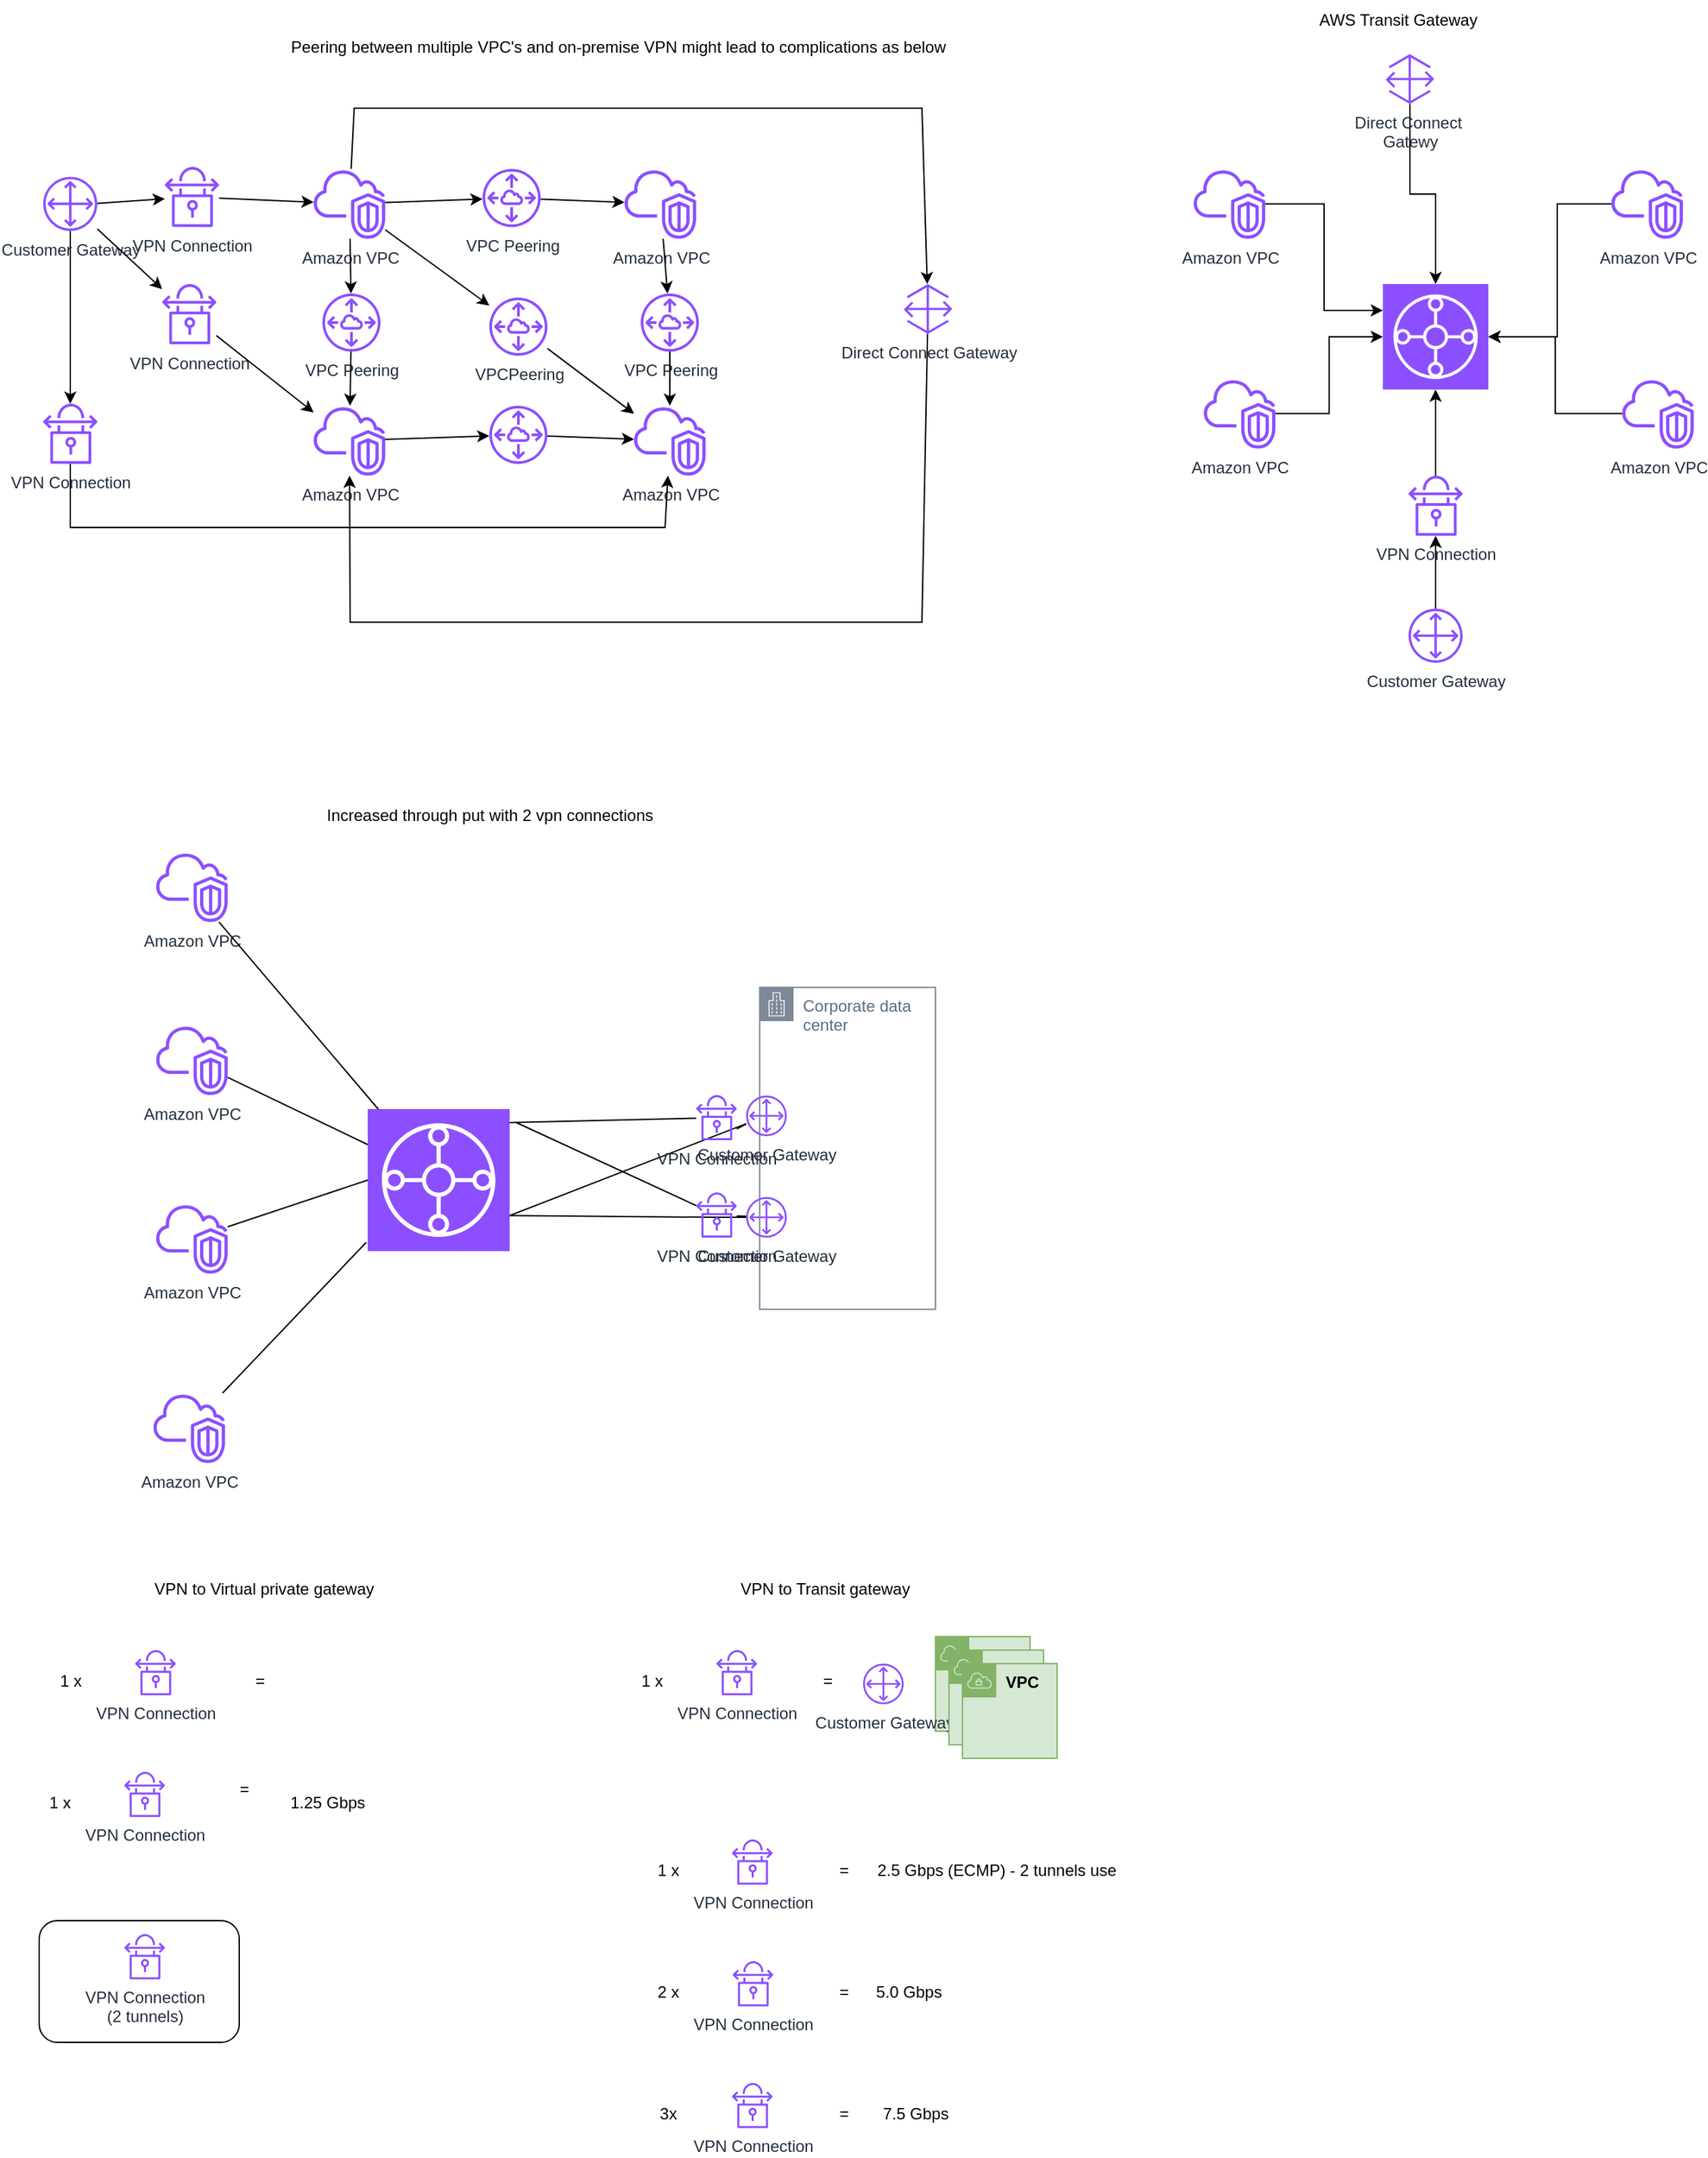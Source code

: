 <mxfile version="24.8.3">
  <diagram name="Page-1" id="_Bc4aUiWKUxn4jvhNkaS">
    <mxGraphModel dx="830" dy="-600" grid="1" gridSize="10" guides="1" tooltips="1" connect="1" arrows="1" fold="1" page="1" pageScale="1" pageWidth="850" pageHeight="1100" math="0" shadow="0">
      <root>
        <mxCell id="0" />
        <mxCell id="1" parent="0" />
        <mxCell id="IFTInrkQbc1uJJ71i_6O-167" value="AWS Transit Gateway" style="text;html=1;align=center;verticalAlign=middle;resizable=0;points=[];autosize=1;strokeColor=none;fillColor=none;" vertex="1" parent="1">
          <mxGeometry x="1012" y="1940" width="140" height="30" as="geometry" />
        </mxCell>
        <mxCell id="IFTInrkQbc1uJJ71i_6O-168" value="VPN Connection" style="sketch=0;outlineConnect=0;fontColor=#232F3E;gradientColor=none;fillColor=#8C4FFF;strokeColor=none;dashed=0;verticalLabelPosition=bottom;verticalAlign=top;align=center;html=1;fontSize=12;fontStyle=0;aspect=fixed;pointerEvents=1;shape=mxgraph.aws4.vpn_connection;" vertex="1" parent="1">
          <mxGeometry x="168" y="2150" width="40" height="44.57" as="geometry" />
        </mxCell>
        <mxCell id="IFTInrkQbc1uJJ71i_6O-169" value="Customer Gateway" style="sketch=0;outlineConnect=0;fontColor=#232F3E;gradientColor=none;fillColor=#8C4FFF;strokeColor=none;dashed=0;verticalLabelPosition=bottom;verticalAlign=top;align=center;html=1;fontSize=12;fontStyle=0;aspect=fixed;pointerEvents=1;shape=mxgraph.aws4.customer_gateway;" vertex="1" parent="1">
          <mxGeometry x="80" y="2070.69" width="40" height="40" as="geometry" />
        </mxCell>
        <mxCell id="IFTInrkQbc1uJJ71i_6O-170" value="VPCPeering" style="sketch=0;outlineConnect=0;fontColor=#232F3E;gradientColor=none;fillColor=#8C4FFF;strokeColor=none;dashed=0;verticalLabelPosition=bottom;verticalAlign=top;align=center;html=1;fontSize=12;fontStyle=0;aspect=fixed;pointerEvents=1;shape=mxgraph.aws4.peering;" vertex="1" parent="1">
          <mxGeometry x="410" y="2160" width="43" height="43" as="geometry" />
        </mxCell>
        <mxCell id="IFTInrkQbc1uJJ71i_6O-171" value="Direct Connect Gateway&lt;div&gt;&lt;br&gt;&lt;/div&gt;" style="sketch=0;outlineConnect=0;fontColor=#232F3E;gradientColor=none;fillColor=#8C4FFF;strokeColor=none;dashed=0;verticalLabelPosition=bottom;verticalAlign=top;align=center;html=1;fontSize=12;fontStyle=0;aspect=fixed;pointerEvents=1;shape=mxgraph.aws4.gateway;" vertex="1" parent="1">
          <mxGeometry x="716.5" y="2150" width="36" height="36.95" as="geometry" />
        </mxCell>
        <mxCell id="IFTInrkQbc1uJJ71i_6O-172" value="Amazon VPC" style="sketch=0;outlineConnect=0;fontColor=#232F3E;gradientColor=none;fillColor=#8C4FFF;strokeColor=none;dashed=0;verticalLabelPosition=bottom;verticalAlign=top;align=center;html=1;fontSize=12;fontStyle=0;aspect=fixed;pointerEvents=1;shape=mxgraph.aws4.vpc_virtual_private_cloud_vpc;" vertex="1" parent="1">
          <mxGeometry x="280" y="2064.87" width="53" height="51.64" as="geometry" />
        </mxCell>
        <mxCell id="IFTInrkQbc1uJJ71i_6O-173" value="Amazon VPC" style="sketch=0;outlineConnect=0;fontColor=#232F3E;gradientColor=none;fillColor=#8C4FFF;strokeColor=none;dashed=0;verticalLabelPosition=bottom;verticalAlign=top;align=center;html=1;fontSize=12;fontStyle=0;aspect=fixed;pointerEvents=1;shape=mxgraph.aws4.vpc_virtual_private_cloud_vpc;" vertex="1" parent="1">
          <mxGeometry x="510" y="2064.87" width="53" height="51.64" as="geometry" />
        </mxCell>
        <mxCell id="IFTInrkQbc1uJJ71i_6O-174" value="Amazon VPC" style="sketch=0;outlineConnect=0;fontColor=#232F3E;gradientColor=none;fillColor=#8C4FFF;strokeColor=none;dashed=0;verticalLabelPosition=bottom;verticalAlign=top;align=center;html=1;fontSize=12;fontStyle=0;aspect=fixed;pointerEvents=1;shape=mxgraph.aws4.vpc_virtual_private_cloud_vpc;" vertex="1" parent="1">
          <mxGeometry x="280" y="2240" width="53" height="51.64" as="geometry" />
        </mxCell>
        <mxCell id="IFTInrkQbc1uJJ71i_6O-175" value="Amazon VPC" style="sketch=0;outlineConnect=0;fontColor=#232F3E;gradientColor=none;fillColor=#8C4FFF;strokeColor=none;dashed=0;verticalLabelPosition=bottom;verticalAlign=top;align=center;html=1;fontSize=12;fontStyle=0;aspect=fixed;pointerEvents=1;shape=mxgraph.aws4.vpc_virtual_private_cloud_vpc;" vertex="1" parent="1">
          <mxGeometry x="517" y="2240" width="53" height="51.64" as="geometry" />
        </mxCell>
        <mxCell id="IFTInrkQbc1uJJ71i_6O-176" value="VPC Peering" style="sketch=0;outlineConnect=0;fontColor=#232F3E;gradientColor=none;fillColor=#8C4FFF;strokeColor=none;dashed=0;verticalLabelPosition=bottom;verticalAlign=top;align=center;html=1;fontSize=12;fontStyle=0;aspect=fixed;pointerEvents=1;shape=mxgraph.aws4.peering;" vertex="1" parent="1">
          <mxGeometry x="286.5" y="2157" width="43" height="43" as="geometry" />
        </mxCell>
        <mxCell id="IFTInrkQbc1uJJ71i_6O-177" value="VPC Peering" style="sketch=0;outlineConnect=0;fontColor=#232F3E;gradientColor=none;fillColor=#8C4FFF;strokeColor=none;dashed=0;verticalLabelPosition=bottom;verticalAlign=top;align=center;html=1;fontSize=12;fontStyle=0;aspect=fixed;pointerEvents=1;shape=mxgraph.aws4.peering;" vertex="1" parent="1">
          <mxGeometry x="405" y="2064.87" width="43" height="43" as="geometry" />
        </mxCell>
        <mxCell id="IFTInrkQbc1uJJ71i_6O-178" value="VPC Peering" style="sketch=0;outlineConnect=0;fontColor=#232F3E;gradientColor=none;fillColor=#8C4FFF;strokeColor=none;dashed=0;verticalLabelPosition=bottom;verticalAlign=top;align=center;html=1;fontSize=12;fontStyle=0;aspect=fixed;pointerEvents=1;shape=mxgraph.aws4.peering;" vertex="1" parent="1">
          <mxGeometry x="522" y="2157" width="43" height="43" as="geometry" />
        </mxCell>
        <mxCell id="IFTInrkQbc1uJJ71i_6O-179" value="" style="sketch=0;outlineConnect=0;fontColor=#232F3E;gradientColor=none;fillColor=#8C4FFF;strokeColor=none;dashed=0;verticalLabelPosition=bottom;verticalAlign=top;align=center;html=1;fontSize=12;fontStyle=0;aspect=fixed;pointerEvents=1;shape=mxgraph.aws4.peering;" vertex="1" parent="1">
          <mxGeometry x="410" y="2240" width="43" height="43" as="geometry" />
        </mxCell>
        <mxCell id="IFTInrkQbc1uJJ71i_6O-180" value="VPN Connection" style="sketch=0;outlineConnect=0;fontColor=#232F3E;gradientColor=none;fillColor=#8C4FFF;strokeColor=none;dashed=0;verticalLabelPosition=bottom;verticalAlign=top;align=center;html=1;fontSize=12;fontStyle=0;aspect=fixed;pointerEvents=1;shape=mxgraph.aws4.vpn_connection;" vertex="1" parent="1">
          <mxGeometry x="80" y="2238.43" width="40" height="44.57" as="geometry" />
        </mxCell>
        <mxCell id="IFTInrkQbc1uJJ71i_6O-181" value="" style="endArrow=classic;html=1;rounded=0;" edge="1" parent="1" source="IFTInrkQbc1uJJ71i_6O-172" target="IFTInrkQbc1uJJ71i_6O-171">
          <mxGeometry width="50" height="50" relative="1" as="geometry">
            <mxPoint x="280" y="2010" as="sourcePoint" />
            <mxPoint x="380" y="2010" as="targetPoint" />
            <Array as="points">
              <mxPoint x="310" y="2020" />
              <mxPoint x="730" y="2020" />
            </Array>
          </mxGeometry>
        </mxCell>
        <mxCell id="IFTInrkQbc1uJJ71i_6O-182" value="" style="endArrow=classic;html=1;rounded=0;" edge="1" parent="1" source="IFTInrkQbc1uJJ71i_6O-177" target="IFTInrkQbc1uJJ71i_6O-173">
          <mxGeometry width="50" height="50" relative="1" as="geometry">
            <mxPoint x="290" y="2020" as="sourcePoint" />
            <mxPoint x="390" y="2020" as="targetPoint" />
          </mxGeometry>
        </mxCell>
        <mxCell id="IFTInrkQbc1uJJ71i_6O-183" value="" style="endArrow=classic;html=1;rounded=0;strokeColor=default;" edge="1" parent="1" source="IFTInrkQbc1uJJ71i_6O-172" target="IFTInrkQbc1uJJ71i_6O-177">
          <mxGeometry width="50" height="50" relative="1" as="geometry">
            <mxPoint x="300" y="2030" as="sourcePoint" />
            <mxPoint x="400" y="2030" as="targetPoint" />
          </mxGeometry>
        </mxCell>
        <mxCell id="IFTInrkQbc1uJJ71i_6O-184" value="" style="endArrow=classic;html=1;rounded=0;" edge="1" parent="1" source="IFTInrkQbc1uJJ71i_6O-172" target="IFTInrkQbc1uJJ71i_6O-170">
          <mxGeometry width="50" height="50" relative="1" as="geometry">
            <mxPoint x="310" y="2040" as="sourcePoint" />
            <mxPoint x="410" y="2040" as="targetPoint" />
          </mxGeometry>
        </mxCell>
        <mxCell id="IFTInrkQbc1uJJ71i_6O-186" value="" style="endArrow=classic;html=1;rounded=0;" edge="1" parent="1" source="IFTInrkQbc1uJJ71i_6O-170" target="IFTInrkQbc1uJJ71i_6O-175">
          <mxGeometry width="50" height="50" relative="1" as="geometry">
            <mxPoint x="320" y="2050" as="sourcePoint" />
            <mxPoint x="420" y="2050" as="targetPoint" />
          </mxGeometry>
        </mxCell>
        <mxCell id="IFTInrkQbc1uJJ71i_6O-187" value="" style="endArrow=classic;html=1;rounded=0;" edge="1" parent="1" source="IFTInrkQbc1uJJ71i_6O-173" target="IFTInrkQbc1uJJ71i_6O-178">
          <mxGeometry width="50" height="50" relative="1" as="geometry">
            <mxPoint x="330" y="2060" as="sourcePoint" />
            <mxPoint x="430" y="2060" as="targetPoint" />
          </mxGeometry>
        </mxCell>
        <mxCell id="IFTInrkQbc1uJJ71i_6O-188" value="" style="endArrow=classic;html=1;rounded=0;" edge="1" parent="1" source="IFTInrkQbc1uJJ71i_6O-178" target="IFTInrkQbc1uJJ71i_6O-175">
          <mxGeometry width="50" height="50" relative="1" as="geometry">
            <mxPoint x="340" y="2070" as="sourcePoint" />
            <mxPoint x="440" y="2070" as="targetPoint" />
          </mxGeometry>
        </mxCell>
        <mxCell id="IFTInrkQbc1uJJ71i_6O-189" value="" style="endArrow=classic;html=1;rounded=0;" edge="1" parent="1" source="IFTInrkQbc1uJJ71i_6O-172" target="IFTInrkQbc1uJJ71i_6O-176">
          <mxGeometry width="50" height="50" relative="1" as="geometry">
            <mxPoint x="350" y="2080" as="sourcePoint" />
            <mxPoint x="450" y="2080" as="targetPoint" />
          </mxGeometry>
        </mxCell>
        <mxCell id="IFTInrkQbc1uJJ71i_6O-190" value="" style="endArrow=classic;html=1;rounded=0;" edge="1" parent="1" source="IFTInrkQbc1uJJ71i_6O-176" target="IFTInrkQbc1uJJ71i_6O-174">
          <mxGeometry width="50" height="50" relative="1" as="geometry">
            <mxPoint x="360" y="2090" as="sourcePoint" />
            <mxPoint x="460" y="2090" as="targetPoint" />
          </mxGeometry>
        </mxCell>
        <mxCell id="IFTInrkQbc1uJJ71i_6O-192" value="" style="endArrow=classic;html=1;rounded=0;" edge="1" parent="1" source="IFTInrkQbc1uJJ71i_6O-179" target="IFTInrkQbc1uJJ71i_6O-175">
          <mxGeometry width="50" height="50" relative="1" as="geometry">
            <mxPoint x="370" y="2100" as="sourcePoint" />
            <mxPoint x="470" y="2100" as="targetPoint" />
          </mxGeometry>
        </mxCell>
        <mxCell id="IFTInrkQbc1uJJ71i_6O-193" value="" style="endArrow=classic;html=1;rounded=0;" edge="1" parent="1" source="IFTInrkQbc1uJJ71i_6O-174" target="IFTInrkQbc1uJJ71i_6O-179">
          <mxGeometry width="50" height="50" relative="1" as="geometry">
            <mxPoint x="380" y="2110" as="sourcePoint" />
            <mxPoint x="480" y="2110" as="targetPoint" />
          </mxGeometry>
        </mxCell>
        <mxCell id="IFTInrkQbc1uJJ71i_6O-195" value="" style="endArrow=classic;html=1;rounded=0;" edge="1" parent="1" source="IFTInrkQbc1uJJ71i_6O-196" target="IFTInrkQbc1uJJ71i_6O-172">
          <mxGeometry width="50" height="50" relative="1" as="geometry">
            <mxPoint x="120" y="2090.35" as="sourcePoint" />
            <mxPoint x="220" y="2090.35" as="targetPoint" />
          </mxGeometry>
        </mxCell>
        <mxCell id="IFTInrkQbc1uJJ71i_6O-197" value="" style="endArrow=classic;html=1;rounded=0;" edge="1" parent="1" target="IFTInrkQbc1uJJ71i_6O-196">
          <mxGeometry width="50" height="50" relative="1" as="geometry">
            <mxPoint x="120" y="2090.35" as="sourcePoint" />
            <mxPoint x="220" y="2090.35" as="targetPoint" />
          </mxGeometry>
        </mxCell>
        <mxCell id="IFTInrkQbc1uJJ71i_6O-196" value="VPN Connection" style="sketch=0;outlineConnect=0;fontColor=#232F3E;gradientColor=none;fillColor=#8C4FFF;strokeColor=none;dashed=0;verticalLabelPosition=bottom;verticalAlign=top;align=center;html=1;fontSize=12;fontStyle=0;aspect=fixed;pointerEvents=1;shape=mxgraph.aws4.vpn_connection;" vertex="1" parent="1">
          <mxGeometry x="170" y="2063.3" width="40" height="44.57" as="geometry" />
        </mxCell>
        <mxCell id="IFTInrkQbc1uJJ71i_6O-199" value="" style="endArrow=classic;html=1;rounded=0;" edge="1" parent="1" source="IFTInrkQbc1uJJ71i_6O-168" target="IFTInrkQbc1uJJ71i_6O-174">
          <mxGeometry width="50" height="50" relative="1" as="geometry">
            <mxPoint x="290" y="2020" as="sourcePoint" />
            <mxPoint x="390" y="2020" as="targetPoint" />
          </mxGeometry>
        </mxCell>
        <mxCell id="IFTInrkQbc1uJJ71i_6O-200" value="" style="endArrow=classic;html=1;rounded=0;" edge="1" parent="1" source="IFTInrkQbc1uJJ71i_6O-169" target="IFTInrkQbc1uJJ71i_6O-168">
          <mxGeometry width="50" height="50" relative="1" as="geometry">
            <mxPoint x="130" y="2120" as="sourcePoint" />
            <mxPoint x="400" y="2030" as="targetPoint" />
          </mxGeometry>
        </mxCell>
        <mxCell id="IFTInrkQbc1uJJ71i_6O-201" value="" style="endArrow=classic;html=1;rounded=0;" edge="1" parent="1" source="IFTInrkQbc1uJJ71i_6O-169" target="IFTInrkQbc1uJJ71i_6O-180">
          <mxGeometry width="50" height="50" relative="1" as="geometry">
            <mxPoint x="310" y="2040" as="sourcePoint" />
            <mxPoint x="410" y="2040" as="targetPoint" />
          </mxGeometry>
        </mxCell>
        <mxCell id="IFTInrkQbc1uJJ71i_6O-202" value="" style="endArrow=classic;html=1;rounded=0;" edge="1" parent="1" source="IFTInrkQbc1uJJ71i_6O-180" target="IFTInrkQbc1uJJ71i_6O-175">
          <mxGeometry width="50" height="50" relative="1" as="geometry">
            <mxPoint x="320" y="2050" as="sourcePoint" />
            <mxPoint x="530" y="2320" as="targetPoint" />
            <Array as="points">
              <mxPoint x="100" y="2330" />
              <mxPoint x="540" y="2330" />
            </Array>
          </mxGeometry>
        </mxCell>
        <mxCell id="IFTInrkQbc1uJJ71i_6O-203" value="" style="endArrow=classic;html=1;rounded=0;" edge="1" parent="1" source="IFTInrkQbc1uJJ71i_6O-171" target="IFTInrkQbc1uJJ71i_6O-174">
          <mxGeometry width="50" height="50" relative="1" as="geometry">
            <mxPoint x="750" y="2360" as="sourcePoint" />
            <mxPoint x="744" y="2160" as="targetPoint" />
            <Array as="points">
              <mxPoint x="730" y="2400" />
              <mxPoint x="307" y="2400" />
            </Array>
          </mxGeometry>
        </mxCell>
        <mxCell id="IFTInrkQbc1uJJ71i_6O-204" value="Peering between multiple VPC&#39;s and on-premise VPN might lead to complications as below" style="text;html=1;align=center;verticalAlign=middle;resizable=0;points=[];autosize=1;strokeColor=none;fillColor=none;" vertex="1" parent="1">
          <mxGeometry x="250" y="1960" width="510" height="30" as="geometry" />
        </mxCell>
        <mxCell id="IFTInrkQbc1uJJ71i_6O-205" value="Amazon VPC" style="sketch=0;outlineConnect=0;fontColor=#232F3E;gradientColor=none;fillColor=#8C4FFF;strokeColor=none;dashed=0;verticalLabelPosition=bottom;verticalAlign=top;align=center;html=1;fontSize=12;fontStyle=0;aspect=fixed;pointerEvents=1;shape=mxgraph.aws4.vpc_virtual_private_cloud_vpc;" vertex="1" parent="1">
          <mxGeometry x="931" y="2064.87" width="53" height="51.64" as="geometry" />
        </mxCell>
        <mxCell id="IFTInrkQbc1uJJ71i_6O-218" style="edgeStyle=orthogonalEdgeStyle;rounded=0;orthogonalLoop=1;jettySize=auto;html=1;" edge="1" parent="1" source="IFTInrkQbc1uJJ71i_6O-206" target="IFTInrkQbc1uJJ71i_6O-211">
          <mxGeometry relative="1" as="geometry" />
        </mxCell>
        <mxCell id="IFTInrkQbc1uJJ71i_6O-206" value="Amazon VPC" style="sketch=0;outlineConnect=0;fontColor=#232F3E;gradientColor=none;fillColor=#8C4FFF;strokeColor=none;dashed=0;verticalLabelPosition=bottom;verticalAlign=top;align=center;html=1;fontSize=12;fontStyle=0;aspect=fixed;pointerEvents=1;shape=mxgraph.aws4.vpc_virtual_private_cloud_vpc;" vertex="1" parent="1">
          <mxGeometry x="938.5" y="2220" width="53" height="51.64" as="geometry" />
        </mxCell>
        <mxCell id="IFTInrkQbc1uJJ71i_6O-207" value="Amazon VPC" style="sketch=0;outlineConnect=0;fontColor=#232F3E;gradientColor=none;fillColor=#8C4FFF;strokeColor=none;dashed=0;verticalLabelPosition=bottom;verticalAlign=top;align=center;html=1;fontSize=12;fontStyle=0;aspect=fixed;pointerEvents=1;shape=mxgraph.aws4.vpc_virtual_private_cloud_vpc;" vertex="1" parent="1">
          <mxGeometry x="1240" y="2064.87" width="53" height="51.64" as="geometry" />
        </mxCell>
        <mxCell id="IFTInrkQbc1uJJ71i_6O-220" style="edgeStyle=orthogonalEdgeStyle;rounded=0;orthogonalLoop=1;jettySize=auto;html=1;" edge="1" parent="1" source="IFTInrkQbc1uJJ71i_6O-208" target="IFTInrkQbc1uJJ71i_6O-211">
          <mxGeometry relative="1" as="geometry" />
        </mxCell>
        <mxCell id="IFTInrkQbc1uJJ71i_6O-208" value="Amazon VPC" style="sketch=0;outlineConnect=0;fontColor=#232F3E;gradientColor=none;fillColor=#8C4FFF;strokeColor=none;dashed=0;verticalLabelPosition=bottom;verticalAlign=top;align=center;html=1;fontSize=12;fontStyle=0;aspect=fixed;pointerEvents=1;shape=mxgraph.aws4.vpc_virtual_private_cloud_vpc;" vertex="1" parent="1">
          <mxGeometry x="1248" y="2220" width="53" height="51.64" as="geometry" />
        </mxCell>
        <mxCell id="IFTInrkQbc1uJJ71i_6O-212" style="edgeStyle=orthogonalEdgeStyle;rounded=0;orthogonalLoop=1;jettySize=auto;html=1;" edge="1" parent="1" source="IFTInrkQbc1uJJ71i_6O-209" target="IFTInrkQbc1uJJ71i_6O-210">
          <mxGeometry relative="1" as="geometry" />
        </mxCell>
        <mxCell id="IFTInrkQbc1uJJ71i_6O-209" value="Customer Gateway" style="sketch=0;outlineConnect=0;fontColor=#232F3E;gradientColor=none;fillColor=#8C4FFF;strokeColor=none;dashed=0;verticalLabelPosition=bottom;verticalAlign=top;align=center;html=1;fontSize=12;fontStyle=0;aspect=fixed;pointerEvents=1;shape=mxgraph.aws4.customer_gateway;" vertex="1" parent="1">
          <mxGeometry x="1090" y="2390" width="40" height="40" as="geometry" />
        </mxCell>
        <mxCell id="IFTInrkQbc1uJJ71i_6O-210" value="VPN Connection" style="sketch=0;outlineConnect=0;fontColor=#232F3E;gradientColor=none;fillColor=#8C4FFF;strokeColor=none;dashed=0;verticalLabelPosition=bottom;verticalAlign=top;align=center;html=1;fontSize=12;fontStyle=0;aspect=fixed;pointerEvents=1;shape=mxgraph.aws4.vpn_connection;" vertex="1" parent="1">
          <mxGeometry x="1090" y="2291.64" width="40" height="44.57" as="geometry" />
        </mxCell>
        <mxCell id="IFTInrkQbc1uJJ71i_6O-211" value="" style="sketch=0;points=[[0,0,0],[0.25,0,0],[0.5,0,0],[0.75,0,0],[1,0,0],[0,1,0],[0.25,1,0],[0.5,1,0],[0.75,1,0],[1,1,0],[0,0.25,0],[0,0.5,0],[0,0.75,0],[1,0.25,0],[1,0.5,0],[1,0.75,0]];outlineConnect=0;fontColor=#232F3E;fillColor=#8C4FFF;strokeColor=#ffffff;dashed=0;verticalLabelPosition=bottom;verticalAlign=top;align=center;html=1;fontSize=12;fontStyle=0;aspect=fixed;shape=mxgraph.aws4.resourceIcon;resIcon=mxgraph.aws4.transit_gateway;" vertex="1" parent="1">
          <mxGeometry x="1071" y="2150" width="78" height="78" as="geometry" />
        </mxCell>
        <mxCell id="IFTInrkQbc1uJJ71i_6O-213" style="edgeStyle=orthogonalEdgeStyle;rounded=0;orthogonalLoop=1;jettySize=auto;html=1;entryX=0.5;entryY=1;entryDx=0;entryDy=0;entryPerimeter=0;" edge="1" parent="1" source="IFTInrkQbc1uJJ71i_6O-210" target="IFTInrkQbc1uJJ71i_6O-211">
          <mxGeometry relative="1" as="geometry" />
        </mxCell>
        <mxCell id="IFTInrkQbc1uJJ71i_6O-215" style="edgeStyle=orthogonalEdgeStyle;rounded=0;orthogonalLoop=1;jettySize=auto;html=1;" edge="1" parent="1" source="IFTInrkQbc1uJJ71i_6O-214" target="IFTInrkQbc1uJJ71i_6O-211">
          <mxGeometry relative="1" as="geometry" />
        </mxCell>
        <mxCell id="IFTInrkQbc1uJJ71i_6O-214" value="Direct Connect&amp;nbsp;&lt;div&gt;Gatewy&lt;/div&gt;" style="sketch=0;outlineConnect=0;fontColor=#232F3E;gradientColor=none;fillColor=#8C4FFF;strokeColor=none;dashed=0;verticalLabelPosition=bottom;verticalAlign=top;align=center;html=1;fontSize=12;fontStyle=0;aspect=fixed;pointerEvents=1;shape=mxgraph.aws4.gateway;" vertex="1" parent="1">
          <mxGeometry x="1073" y="1980" width="36" height="36.95" as="geometry" />
        </mxCell>
        <mxCell id="IFTInrkQbc1uJJ71i_6O-216" style="edgeStyle=orthogonalEdgeStyle;rounded=0;orthogonalLoop=1;jettySize=auto;html=1;entryX=0;entryY=0.25;entryDx=0;entryDy=0;entryPerimeter=0;" edge="1" parent="1" source="IFTInrkQbc1uJJ71i_6O-205" target="IFTInrkQbc1uJJ71i_6O-211">
          <mxGeometry relative="1" as="geometry" />
        </mxCell>
        <mxCell id="IFTInrkQbc1uJJ71i_6O-219" style="edgeStyle=orthogonalEdgeStyle;rounded=0;orthogonalLoop=1;jettySize=auto;html=1;entryX=1;entryY=0.5;entryDx=0;entryDy=0;entryPerimeter=0;" edge="1" parent="1" source="IFTInrkQbc1uJJ71i_6O-207" target="IFTInrkQbc1uJJ71i_6O-211">
          <mxGeometry relative="1" as="geometry">
            <Array as="points">
              <mxPoint x="1200" y="2091" />
              <mxPoint x="1200" y="2189" />
            </Array>
          </mxGeometry>
        </mxCell>
        <mxCell id="IFTInrkQbc1uJJ71i_6O-221" value="" style="sketch=0;points=[[0,0,0],[0.25,0,0],[0.5,0,0],[0.75,0,0],[1,0,0],[0,1,0],[0.25,1,0],[0.5,1,0],[0.75,1,0],[1,1,0],[0,0.25,0],[0,0.5,0],[0,0.75,0],[1,0.25,0],[1,0.5,0],[1,0.75,0]];outlineConnect=0;fontColor=#232F3E;fillColor=#8C4FFF;strokeColor=#ffffff;dashed=0;verticalLabelPosition=bottom;verticalAlign=top;align=center;html=1;fontSize=12;fontStyle=0;aspect=fixed;shape=mxgraph.aws4.resourceIcon;resIcon=mxgraph.aws4.transit_gateway;" vertex="1" parent="1">
          <mxGeometry x="320" y="2760" width="105" height="105" as="geometry" />
        </mxCell>
        <mxCell id="IFTInrkQbc1uJJ71i_6O-222" value="Amazon VPC" style="sketch=0;outlineConnect=0;fontColor=#232F3E;gradientColor=none;fillColor=#8C4FFF;strokeColor=none;dashed=0;verticalLabelPosition=bottom;verticalAlign=top;align=center;html=1;fontSize=12;fontStyle=0;aspect=fixed;pointerEvents=1;shape=mxgraph.aws4.vpc_virtual_private_cloud_vpc;" vertex="1" parent="1">
          <mxGeometry x="163.5" y="2570" width="53" height="51.64" as="geometry" />
        </mxCell>
        <mxCell id="IFTInrkQbc1uJJ71i_6O-223" value="Amazon VPC" style="sketch=0;outlineConnect=0;fontColor=#232F3E;gradientColor=none;fillColor=#8C4FFF;strokeColor=none;dashed=0;verticalLabelPosition=bottom;verticalAlign=top;align=center;html=1;fontSize=12;fontStyle=0;aspect=fixed;pointerEvents=1;shape=mxgraph.aws4.vpc_virtual_private_cloud_vpc;" vertex="1" parent="1">
          <mxGeometry x="163.5" y="2698" width="53" height="51.64" as="geometry" />
        </mxCell>
        <mxCell id="IFTInrkQbc1uJJ71i_6O-224" value="Amazon VPC" style="sketch=0;outlineConnect=0;fontColor=#232F3E;gradientColor=none;fillColor=#8C4FFF;strokeColor=none;dashed=0;verticalLabelPosition=bottom;verticalAlign=top;align=center;html=1;fontSize=12;fontStyle=0;aspect=fixed;pointerEvents=1;shape=mxgraph.aws4.vpc_virtual_private_cloud_vpc;" vertex="1" parent="1">
          <mxGeometry x="163.5" y="2830" width="53" height="51.64" as="geometry" />
        </mxCell>
        <mxCell id="IFTInrkQbc1uJJ71i_6O-225" value="Amazon VPC" style="sketch=0;outlineConnect=0;fontColor=#232F3E;gradientColor=none;fillColor=#8C4FFF;strokeColor=none;dashed=0;verticalLabelPosition=bottom;verticalAlign=top;align=center;html=1;fontSize=12;fontStyle=0;aspect=fixed;pointerEvents=1;shape=mxgraph.aws4.vpc_virtual_private_cloud_vpc;" vertex="1" parent="1">
          <mxGeometry x="161.5" y="2970" width="53" height="51.64" as="geometry" />
        </mxCell>
        <mxCell id="IFTInrkQbc1uJJ71i_6O-226" value="Corporate data center" style="points=[[0,0],[0.25,0],[0.5,0],[0.75,0],[1,0],[1,0.25],[1,0.5],[1,0.75],[1,1],[0.75,1],[0.5,1],[0.25,1],[0,1],[0,0.75],[0,0.5],[0,0.25]];outlineConnect=0;gradientColor=none;html=1;whiteSpace=wrap;fontSize=12;fontStyle=0;container=1;pointerEvents=0;collapsible=0;recursiveResize=0;shape=mxgraph.aws4.group;grIcon=mxgraph.aws4.group_corporate_data_center;strokeColor=#7D8998;fillColor=none;verticalAlign=top;align=left;spacingLeft=30;fontColor=#5A6C86;dashed=0;" vertex="1" parent="1">
          <mxGeometry x="610" y="2670" width="130" height="238" as="geometry" />
        </mxCell>
        <mxCell id="IFTInrkQbc1uJJ71i_6O-227" value="Customer Gateway" style="sketch=0;outlineConnect=0;fontColor=#232F3E;gradientColor=none;fillColor=#8C4FFF;strokeColor=none;dashed=0;verticalLabelPosition=bottom;verticalAlign=top;align=center;html=1;fontSize=12;fontStyle=0;aspect=fixed;pointerEvents=1;shape=mxgraph.aws4.customer_gateway;" vertex="1" parent="IFTInrkQbc1uJJ71i_6O-226">
          <mxGeometry x="-10" y="155" width="30" height="30" as="geometry" />
        </mxCell>
        <mxCell id="IFTInrkQbc1uJJ71i_6O-229" value="Customer Gateway" style="sketch=0;outlineConnect=0;fontColor=#232F3E;gradientColor=none;fillColor=#8C4FFF;strokeColor=none;dashed=0;verticalLabelPosition=bottom;verticalAlign=top;align=center;html=1;fontSize=12;fontStyle=0;aspect=fixed;pointerEvents=1;shape=mxgraph.aws4.customer_gateway;" vertex="1" parent="IFTInrkQbc1uJJ71i_6O-226">
          <mxGeometry x="-10" y="80.0" width="30" height="30" as="geometry" />
        </mxCell>
        <mxCell id="IFTInrkQbc1uJJ71i_6O-231" value="" style="endArrow=none;html=1;rounded=0;exitX=1;exitY=0.75;exitDx=0;exitDy=0;exitPerimeter=0;" edge="1" parent="1" source="IFTInrkQbc1uJJ71i_6O-221" target="IFTInrkQbc1uJJ71i_6O-227">
          <mxGeometry width="50" height="50" relative="1" as="geometry">
            <mxPoint x="520" y="2840" as="sourcePoint" />
            <mxPoint x="570" y="2790" as="targetPoint" />
            <Array as="points">
              <mxPoint x="580" y="2840" />
            </Array>
          </mxGeometry>
        </mxCell>
        <mxCell id="IFTInrkQbc1uJJ71i_6O-232" value="" style="endArrow=none;html=1;rounded=0;exitX=1;exitY=0.75;exitDx=0;exitDy=0;exitPerimeter=0;" edge="1" parent="1" source="IFTInrkQbc1uJJ71i_6O-230">
          <mxGeometry width="50" height="50" relative="1" as="geometry">
            <mxPoint x="425" y="2770" as="sourcePoint" />
            <mxPoint x="600" y="2771" as="targetPoint" />
          </mxGeometry>
        </mxCell>
        <mxCell id="IFTInrkQbc1uJJ71i_6O-233" value="" style="endArrow=none;html=1;rounded=0;" edge="1" parent="1" source="IFTInrkQbc1uJJ71i_6O-228" target="IFTInrkQbc1uJJ71i_6O-227">
          <mxGeometry width="50" height="50" relative="1" as="geometry">
            <mxPoint x="430" y="2770" as="sourcePoint" />
            <mxPoint x="580" y="2840" as="targetPoint" />
          </mxGeometry>
        </mxCell>
        <mxCell id="IFTInrkQbc1uJJ71i_6O-234" value="" style="endArrow=none;html=1;rounded=0;exitX=1;exitY=0.75;exitDx=0;exitDy=0;exitPerimeter=0;" edge="1" parent="1" source="IFTInrkQbc1uJJ71i_6O-221" target="IFTInrkQbc1uJJ71i_6O-229">
          <mxGeometry width="50" height="50" relative="1" as="geometry">
            <mxPoint x="440" y="2780" as="sourcePoint" />
            <mxPoint x="616" y="2868" as="targetPoint" />
          </mxGeometry>
        </mxCell>
        <mxCell id="IFTInrkQbc1uJJ71i_6O-235" value="" style="endArrow=none;html=1;rounded=0;exitX=1;exitY=0.75;exitDx=0;exitDy=0;exitPerimeter=0;" edge="1" parent="1" target="IFTInrkQbc1uJJ71i_6O-230">
          <mxGeometry width="50" height="50" relative="1" as="geometry">
            <mxPoint x="425" y="2770" as="sourcePoint" />
            <mxPoint x="600" y="2771" as="targetPoint" />
          </mxGeometry>
        </mxCell>
        <mxCell id="IFTInrkQbc1uJJ71i_6O-230" value="VPN Connection" style="sketch=0;outlineConnect=0;fontColor=#232F3E;gradientColor=none;fillColor=#8C4FFF;strokeColor=none;dashed=0;verticalLabelPosition=bottom;verticalAlign=top;align=center;html=1;fontSize=12;fontStyle=0;aspect=fixed;pointerEvents=1;shape=mxgraph.aws4.vpn_connection;" vertex="1" parent="1">
          <mxGeometry x="563" y="2749.64" width="30" height="33.43" as="geometry" />
        </mxCell>
        <mxCell id="IFTInrkQbc1uJJ71i_6O-236" value="" style="endArrow=none;html=1;rounded=0;" edge="1" parent="1" target="IFTInrkQbc1uJJ71i_6O-228">
          <mxGeometry width="50" height="50" relative="1" as="geometry">
            <mxPoint x="430" y="2770" as="sourcePoint" />
            <mxPoint x="600" y="2834" as="targetPoint" />
          </mxGeometry>
        </mxCell>
        <mxCell id="IFTInrkQbc1uJJ71i_6O-228" value="VPN Connection" style="sketch=0;outlineConnect=0;fontColor=#232F3E;gradientColor=none;fillColor=#8C4FFF;strokeColor=none;dashed=0;verticalLabelPosition=bottom;verticalAlign=top;align=center;html=1;fontSize=12;fontStyle=0;aspect=fixed;pointerEvents=1;shape=mxgraph.aws4.vpn_connection;" vertex="1" parent="1">
          <mxGeometry x="563" y="2821.57" width="30" height="33.43" as="geometry" />
        </mxCell>
        <mxCell id="IFTInrkQbc1uJJ71i_6O-237" value="" style="endArrow=none;html=1;rounded=0;" edge="1" parent="1" target="IFTInrkQbc1uJJ71i_6O-221">
          <mxGeometry width="50" height="50" relative="1" as="geometry">
            <mxPoint x="210" y="2621.64" as="sourcePoint" />
            <mxPoint x="343" y="2682.64" as="targetPoint" />
          </mxGeometry>
        </mxCell>
        <mxCell id="IFTInrkQbc1uJJ71i_6O-238" value="" style="endArrow=none;html=1;rounded=0;entryX=0;entryY=0.25;entryDx=0;entryDy=0;entryPerimeter=0;" edge="1" parent="1" source="IFTInrkQbc1uJJ71i_6O-223" target="IFTInrkQbc1uJJ71i_6O-221">
          <mxGeometry width="50" height="50" relative="1" as="geometry">
            <mxPoint x="450" y="2790" as="sourcePoint" />
            <mxPoint x="583" y="2851" as="targetPoint" />
          </mxGeometry>
        </mxCell>
        <mxCell id="IFTInrkQbc1uJJ71i_6O-239" value="" style="endArrow=none;html=1;rounded=0;entryX=0;entryY=0.5;entryDx=0;entryDy=0;entryPerimeter=0;" edge="1" parent="1" source="IFTInrkQbc1uJJ71i_6O-224" target="IFTInrkQbc1uJJ71i_6O-221">
          <mxGeometry width="50" height="50" relative="1" as="geometry">
            <mxPoint x="460" y="2800" as="sourcePoint" />
            <mxPoint x="593" y="2861" as="targetPoint" />
          </mxGeometry>
        </mxCell>
        <mxCell id="IFTInrkQbc1uJJ71i_6O-240" value="" style="endArrow=none;html=1;rounded=0;entryX=-0.01;entryY=0.938;entryDx=0;entryDy=0;entryPerimeter=0;" edge="1" parent="1" source="IFTInrkQbc1uJJ71i_6O-225" target="IFTInrkQbc1uJJ71i_6O-221">
          <mxGeometry width="50" height="50" relative="1" as="geometry">
            <mxPoint x="470" y="2810" as="sourcePoint" />
            <mxPoint x="603" y="2871" as="targetPoint" />
          </mxGeometry>
        </mxCell>
        <mxCell id="IFTInrkQbc1uJJ71i_6O-241" value="Increased through put with 2 vpn connections" style="text;html=1;align=center;verticalAlign=middle;resizable=0;points=[];autosize=1;strokeColor=none;fillColor=none;" vertex="1" parent="1">
          <mxGeometry x="275" y="2528" width="270" height="30" as="geometry" />
        </mxCell>
        <mxCell id="IFTInrkQbc1uJJ71i_6O-242" value="VPN Connection" style="sketch=0;outlineConnect=0;fontColor=#232F3E;gradientColor=none;fillColor=#8C4FFF;strokeColor=none;dashed=0;verticalLabelPosition=bottom;verticalAlign=top;align=center;html=1;fontSize=12;fontStyle=0;aspect=fixed;pointerEvents=1;shape=mxgraph.aws4.vpn_connection;" vertex="1" parent="1">
          <mxGeometry x="148" y="3160.0" width="30" height="33.43" as="geometry" />
        </mxCell>
        <mxCell id="IFTInrkQbc1uJJ71i_6O-243" value="VPN to Virtual private gateway" style="text;html=1;align=center;verticalAlign=middle;resizable=0;points=[];autosize=1;strokeColor=none;fillColor=none;" vertex="1" parent="1">
          <mxGeometry x="148" y="3100" width="190" height="30" as="geometry" />
        </mxCell>
        <mxCell id="IFTInrkQbc1uJJ71i_6O-244" value="VPN to Transit gateway" style="text;html=1;align=center;verticalAlign=middle;resizable=0;points=[];autosize=1;strokeColor=none;fillColor=none;" vertex="1" parent="1">
          <mxGeometry x="583" y="3100" width="150" height="30" as="geometry" />
        </mxCell>
        <mxCell id="IFTInrkQbc1uJJ71i_6O-245" value="1 x" style="text;html=1;align=center;verticalAlign=middle;resizable=0;points=[];autosize=1;strokeColor=none;fillColor=none;" vertex="1" parent="1">
          <mxGeometry x="80" y="3168" width="40" height="30" as="geometry" />
        </mxCell>
        <mxCell id="IFTInrkQbc1uJJ71i_6O-246" value="=" style="text;html=1;align=center;verticalAlign=middle;resizable=0;points=[];autosize=1;strokeColor=none;fillColor=none;" vertex="1" parent="1">
          <mxGeometry x="225" y="3168" width="30" height="30" as="geometry" />
        </mxCell>
        <mxCell id="IFTInrkQbc1uJJ71i_6O-247" value="VPC" style="sketch=0;outlineConnect=0;html=1;whiteSpace=wrap;fontSize=12;fontStyle=0;shape=mxgraph.aws4.group;grIcon=mxgraph.aws4.group_vpc;strokeColor=#82b366;fillColor=#d5e8d4;verticalAlign=top;align=left;spacingLeft=30;dashed=0;" vertex="1" parent="1">
          <mxGeometry x="740" y="3150" width="70" height="70" as="geometry" />
        </mxCell>
        <mxCell id="IFTInrkQbc1uJJ71i_6O-248" value="VPN Connection" style="sketch=0;outlineConnect=0;fontColor=#232F3E;gradientColor=none;fillColor=#8C4FFF;strokeColor=none;dashed=0;verticalLabelPosition=bottom;verticalAlign=top;align=center;html=1;fontSize=12;fontStyle=0;aspect=fixed;pointerEvents=1;shape=mxgraph.aws4.vpn_connection;" vertex="1" parent="1">
          <mxGeometry x="140" y="3250.0" width="30" height="33.43" as="geometry" />
        </mxCell>
        <mxCell id="IFTInrkQbc1uJJ71i_6O-249" value="1 x" style="text;html=1;align=center;verticalAlign=middle;resizable=0;points=[];autosize=1;strokeColor=none;fillColor=none;" vertex="1" parent="1">
          <mxGeometry x="72" y="3258" width="40" height="30" as="geometry" />
        </mxCell>
        <mxCell id="IFTInrkQbc1uJJ71i_6O-250" value="=&amp;nbsp;" style="text;html=1;align=center;verticalAlign=middle;resizable=0;points=[];autosize=1;strokeColor=none;fillColor=none;" vertex="1" parent="1">
          <mxGeometry x="215" y="3248" width="30" height="30" as="geometry" />
        </mxCell>
        <mxCell id="IFTInrkQbc1uJJ71i_6O-251" value="1.25 Gbps" style="text;html=1;align=center;verticalAlign=middle;resizable=0;points=[];autosize=1;strokeColor=none;fillColor=none;" vertex="1" parent="1">
          <mxGeometry x="250" y="3258" width="80" height="30" as="geometry" />
        </mxCell>
        <mxCell id="IFTInrkQbc1uJJ71i_6O-252" value="VPN Connection&lt;div&gt;(2 tunnels)&lt;/div&gt;" style="sketch=0;outlineConnect=0;fontColor=#232F3E;gradientColor=none;fillColor=#8C4FFF;strokeColor=none;dashed=0;verticalLabelPosition=bottom;verticalAlign=top;align=center;html=1;fontSize=12;fontStyle=0;aspect=fixed;pointerEvents=1;shape=mxgraph.aws4.vpn_connection;" vertex="1" parent="1">
          <mxGeometry x="140" y="3370.0" width="30" height="33.43" as="geometry" />
        </mxCell>
        <mxCell id="IFTInrkQbc1uJJ71i_6O-253" value="" style="rounded=1;whiteSpace=wrap;html=1;fillColor=none;" vertex="1" parent="1">
          <mxGeometry x="77" y="3360" width="148" height="90" as="geometry" />
        </mxCell>
        <mxCell id="IFTInrkQbc1uJJ71i_6O-254" value="VPN Connection" style="sketch=0;outlineConnect=0;fontColor=#232F3E;gradientColor=none;fillColor=#8C4FFF;strokeColor=none;dashed=0;verticalLabelPosition=bottom;verticalAlign=top;align=center;html=1;fontSize=12;fontStyle=0;aspect=fixed;pointerEvents=1;shape=mxgraph.aws4.vpn_connection;" vertex="1" parent="1">
          <mxGeometry x="578" y="3160.0" width="30" height="33.43" as="geometry" />
        </mxCell>
        <mxCell id="IFTInrkQbc1uJJ71i_6O-255" value="1 x" style="text;html=1;align=center;verticalAlign=middle;resizable=0;points=[];autosize=1;strokeColor=none;fillColor=none;" vertex="1" parent="1">
          <mxGeometry x="510" y="3168" width="40" height="30" as="geometry" />
        </mxCell>
        <mxCell id="IFTInrkQbc1uJJ71i_6O-256" value="=" style="text;html=1;align=center;verticalAlign=middle;resizable=0;points=[];autosize=1;strokeColor=none;fillColor=none;" vertex="1" parent="1">
          <mxGeometry x="645" y="3168" width="30" height="30" as="geometry" />
        </mxCell>
        <mxCell id="IFTInrkQbc1uJJ71i_6O-257" value="Customer Gateway" style="sketch=0;outlineConnect=0;fontColor=#232F3E;gradientColor=none;fillColor=#8C4FFF;strokeColor=none;dashed=0;verticalLabelPosition=bottom;verticalAlign=top;align=center;html=1;fontSize=12;fontStyle=0;aspect=fixed;pointerEvents=1;shape=mxgraph.aws4.customer_gateway;" vertex="1" parent="1">
          <mxGeometry x="686.5" y="3170" width="30" height="30" as="geometry" />
        </mxCell>
        <mxCell id="IFTInrkQbc1uJJ71i_6O-258" value="VPC" style="sketch=0;outlineConnect=0;html=1;whiteSpace=wrap;fontSize=12;fontStyle=0;shape=mxgraph.aws4.group;grIcon=mxgraph.aws4.group_vpc;strokeColor=#82b366;fillColor=#d5e8d4;verticalAlign=top;align=left;spacingLeft=30;dashed=0;" vertex="1" parent="1">
          <mxGeometry x="750" y="3160" width="70" height="70" as="geometry" />
        </mxCell>
        <mxCell id="IFTInrkQbc1uJJ71i_6O-259" value="VPC" style="sketch=0;outlineConnect=0;html=1;whiteSpace=wrap;fontSize=12;fontStyle=1;shape=mxgraph.aws4.group;grIcon=mxgraph.aws4.group_vpc;strokeColor=#82b366;fillColor=#d5e8d4;verticalAlign=top;align=left;spacingLeft=30;dashed=0;" vertex="1" parent="1">
          <mxGeometry x="760" y="3170" width="70" height="70" as="geometry" />
        </mxCell>
        <mxCell id="IFTInrkQbc1uJJ71i_6O-260" value="VPN Connection" style="sketch=0;outlineConnect=0;fontColor=#232F3E;gradientColor=none;fillColor=#8C4FFF;strokeColor=none;dashed=0;verticalLabelPosition=bottom;verticalAlign=top;align=center;html=1;fontSize=12;fontStyle=0;aspect=fixed;pointerEvents=1;shape=mxgraph.aws4.vpn_connection;" vertex="1" parent="1">
          <mxGeometry x="589.5" y="3300.0" width="30" height="33.43" as="geometry" />
        </mxCell>
        <mxCell id="IFTInrkQbc1uJJ71i_6O-261" value="1 x" style="text;html=1;align=center;verticalAlign=middle;resizable=0;points=[];autosize=1;strokeColor=none;fillColor=none;" vertex="1" parent="1">
          <mxGeometry x="521.5" y="3308" width="40" height="30" as="geometry" />
        </mxCell>
        <mxCell id="IFTInrkQbc1uJJ71i_6O-262" value="=" style="text;html=1;align=center;verticalAlign=middle;resizable=0;points=[];autosize=1;strokeColor=none;fillColor=none;" vertex="1" parent="1">
          <mxGeometry x="656.5" y="3308" width="30" height="30" as="geometry" />
        </mxCell>
        <mxCell id="IFTInrkQbc1uJJ71i_6O-263" value="VPN Connection" style="sketch=0;outlineConnect=0;fontColor=#232F3E;gradientColor=none;fillColor=#8C4FFF;strokeColor=none;dashed=0;verticalLabelPosition=bottom;verticalAlign=top;align=center;html=1;fontSize=12;fontStyle=0;aspect=fixed;pointerEvents=1;shape=mxgraph.aws4.vpn_connection;" vertex="1" parent="1">
          <mxGeometry x="590" y="3390.0" width="30" height="33.43" as="geometry" />
        </mxCell>
        <mxCell id="IFTInrkQbc1uJJ71i_6O-264" value="2 x" style="text;html=1;align=center;verticalAlign=middle;resizable=0;points=[];autosize=1;strokeColor=none;fillColor=none;" vertex="1" parent="1">
          <mxGeometry x="522" y="3398" width="40" height="30" as="geometry" />
        </mxCell>
        <mxCell id="IFTInrkQbc1uJJ71i_6O-265" value="=" style="text;html=1;align=center;verticalAlign=middle;resizable=0;points=[];autosize=1;strokeColor=none;fillColor=none;" vertex="1" parent="1">
          <mxGeometry x="657" y="3398" width="30" height="30" as="geometry" />
        </mxCell>
        <mxCell id="IFTInrkQbc1uJJ71i_6O-266" value="VPN Connection" style="sketch=0;outlineConnect=0;fontColor=#232F3E;gradientColor=none;fillColor=#8C4FFF;strokeColor=none;dashed=0;verticalLabelPosition=bottom;verticalAlign=top;align=center;html=1;fontSize=12;fontStyle=0;aspect=fixed;pointerEvents=1;shape=mxgraph.aws4.vpn_connection;" vertex="1" parent="1">
          <mxGeometry x="589.5" y="3480.0" width="30" height="33.43" as="geometry" />
        </mxCell>
        <mxCell id="IFTInrkQbc1uJJ71i_6O-267" value="3x" style="text;html=1;align=center;verticalAlign=middle;resizable=0;points=[];autosize=1;strokeColor=none;fillColor=none;" vertex="1" parent="1">
          <mxGeometry x="521.5" y="3488" width="40" height="30" as="geometry" />
        </mxCell>
        <mxCell id="IFTInrkQbc1uJJ71i_6O-268" value="=" style="text;html=1;align=center;verticalAlign=middle;resizable=0;points=[];autosize=1;strokeColor=none;fillColor=none;" vertex="1" parent="1">
          <mxGeometry x="656.5" y="3488" width="30" height="30" as="geometry" />
        </mxCell>
        <mxCell id="IFTInrkQbc1uJJ71i_6O-269" value="2.5 Gbps (ECMP) - 2 tunnels use" style="text;html=1;align=center;verticalAlign=middle;resizable=0;points=[];autosize=1;strokeColor=none;fillColor=none;" vertex="1" parent="1">
          <mxGeometry x="685" y="3308" width="200" height="30" as="geometry" />
        </mxCell>
        <mxCell id="IFTInrkQbc1uJJ71i_6O-270" value="5.0 Gbps" style="text;html=1;align=center;verticalAlign=middle;resizable=0;points=[];autosize=1;strokeColor=none;fillColor=none;" vertex="1" parent="1">
          <mxGeometry x="685" y="3398" width="70" height="30" as="geometry" />
        </mxCell>
        <mxCell id="IFTInrkQbc1uJJ71i_6O-271" value="7.5 Gbps" style="text;html=1;align=center;verticalAlign=middle;resizable=0;points=[];autosize=1;strokeColor=none;fillColor=none;" vertex="1" parent="1">
          <mxGeometry x="690" y="3488" width="70" height="30" as="geometry" />
        </mxCell>
      </root>
    </mxGraphModel>
  </diagram>
</mxfile>
